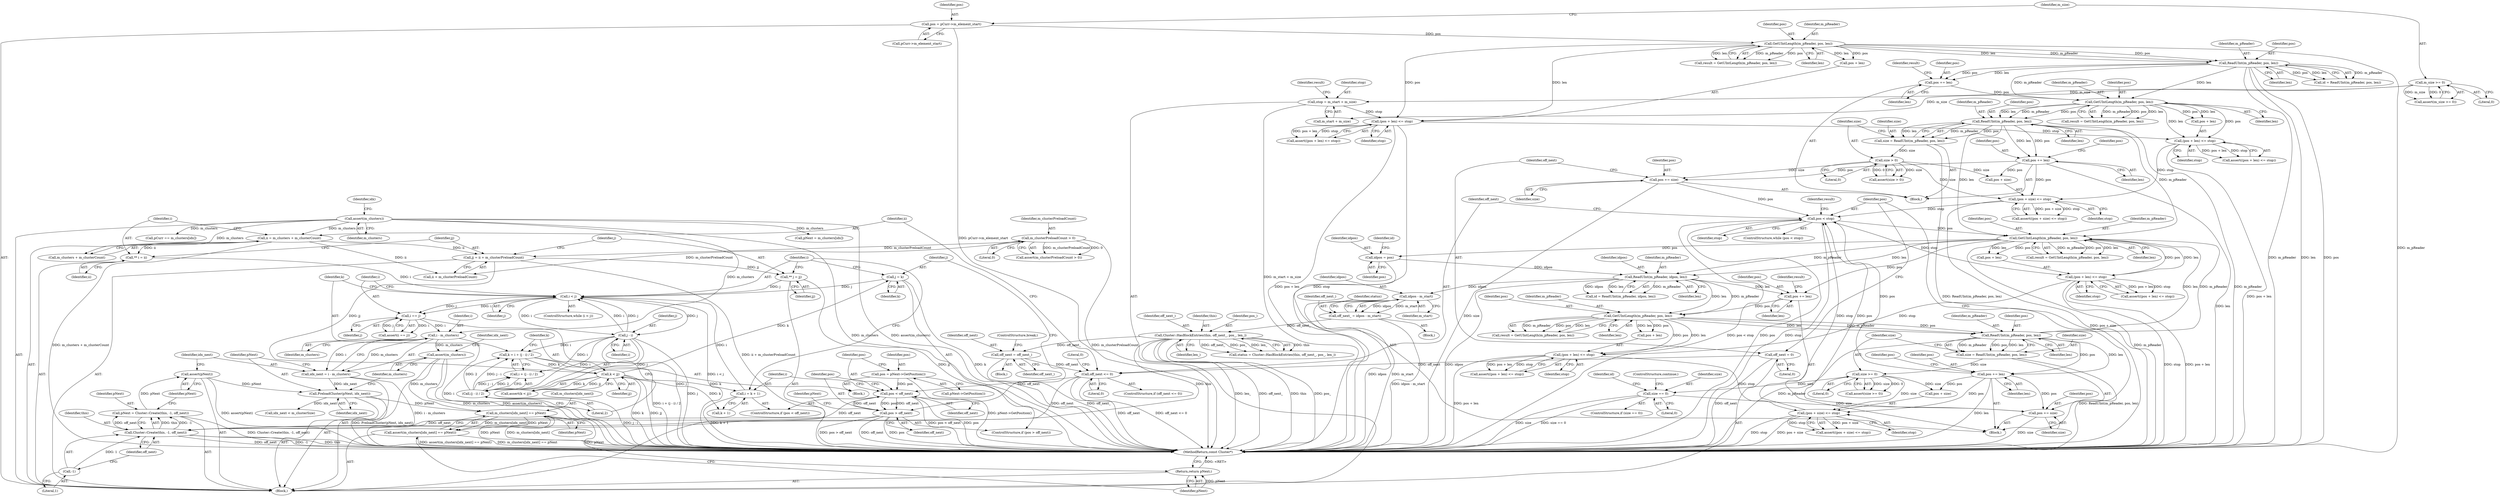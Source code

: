 digraph "0_Android_cc274e2abe8b2a6698a5c47d8aa4bb45f1f9538d_20@array" {
"1000531" [label="(Call,m_clusters[idx_next] == pNext)"];
"1000524" [label="(Call,assert(m_clusters))"];
"1000518" [label="(Call,i - m_clusters)"];
"1000503" [label="(Call,i == j)"];
"1000450" [label="(Call,i < j)"];
"1000437" [label="(Call,** i = ii)"];
"1000431" [label="(Call,ii = m_clusters + m_clusterCount)"];
"1000135" [label="(Call,assert(m_clusters))"];
"1000486" [label="(Call,i = k + 1)"];
"1000464" [label="(Call,k < jj)"];
"1000454" [label="(Call,k = i + (j - i) / 2)"];
"1000459" [label="(Call,j - i)"];
"1000458" [label="(Call,(j - i) / 2)"];
"1000440" [label="(Call,jj = ii + m_clusterPreloadCount)"];
"1000193" [label="(Call,m_clusterPreloadCount > 0)"];
"1000496" [label="(Call,j = k)"];
"1000446" [label="(Call,** j = jj)"];
"1000521" [label="(Call,PreloadCluster(pNext, idx_next))"];
"1000513" [label="(Call,assert(pNext))"];
"1000506" [label="(Call,pNext = Cluster::Create(this, -1, off_next))"];
"1000508" [label="(Call,Cluster::Create(this, -1, off_next))"];
"1000404" [label="(Call,Cluster::HasBlockEntries(this, off_next_, pos_, len_))"];
"1000394" [label="(Call,off_next_ = idpos - m_start)"];
"1000396" [label="(Call,idpos - m_start)"];
"1000336" [label="(Call,ReadUInt(m_pReader, idpos, len))"];
"1000309" [label="(Call,GetUIntLength(m_pReader, pos, len))"];
"1000366" [label="(Call,ReadUInt(m_pReader, pos, len))"];
"1000349" [label="(Call,GetUIntLength(m_pReader, pos, len))"];
"1000344" [label="(Call,pos += len)"];
"1000276" [label="(Call,ReadUInt(m_pReader, pos, len))"];
"1000259" [label="(Call,GetUIntLength(m_pReader, pos, len))"];
"1000240" [label="(Call,ReadUInt(m_pReader, pos, len))"];
"1000217" [label="(Call,GetUIntLength(m_pReader, pos, len))"];
"1000197" [label="(Call,pos = pCurr->m_element_start)"];
"1000254" [label="(Call,pos += len)"];
"1000301" [label="(Call,pos < stop)"];
"1000293" [label="(Call,pos += size)"];
"1000281" [label="(Call,size > 0)"];
"1000274" [label="(Call,size = ReadUInt(m_pReader, pos, len))"];
"1000284" [label="(Call,pos += len)"];
"1000422" [label="(Call,pos += size)"];
"1000384" [label="(Call,size == 0)"];
"1000371" [label="(Call,size >= 0)"];
"1000364" [label="(Call,size = ReadUInt(m_pReader, pos, len))"];
"1000374" [label="(Call,pos += len)"];
"1000288" [label="(Call,(pos + size) <= stop)"];
"1000268" [label="(Call,(pos + len) <= stop)"];
"1000226" [label="(Call,(pos + len) <= stop)"];
"1000207" [label="(Call,stop = m_start + m_size)"];
"1000203" [label="(Call,m_size >= 0)"];
"1000378" [label="(Call,(pos + size) <= stop)"];
"1000358" [label="(Call,(pos + len) <= stop)"];
"1000318" [label="(Call,(pos + len) <= stop)"];
"1000330" [label="(Call,idpos = pos)"];
"1000510" [label="(Call,-1)"];
"1000426" [label="(Call,off_next <= 0)"];
"1000297" [label="(Call,off_next = 0)"];
"1000418" [label="(Call,off_next = off_next_)"];
"1000493" [label="(Call,pos > off_next)"];
"1000483" [label="(Call,pos < off_next)"];
"1000479" [label="(Call,pos = pNext->GetPosition())"];
"1000516" [label="(Call,idx_next = i - m_clusters)"];
"1000530" [label="(Call,assert(m_clusters[idx_next] == pNext))"];
"1000536" [label="(Return,return pNext;)"];
"1000241" [label="(Identifier,m_pReader)"];
"1000243" [label="(Identifier,len)"];
"1000254" [label="(Call,pos += len)"];
"1000498" [label="(Identifier,k)"];
"1000269" [label="(Call,pos + len)"];
"1000482" [label="(ControlStructure,if (pos < off_next))"];
"1000383" [label="(ControlStructure,if (size == 0))"];
"1000494" [label="(Identifier,pos)"];
"1000332" [label="(Identifier,pos)"];
"1000452" [label="(Identifier,j)"];
"1000284" [label="(Call,pos += len)"];
"1000347" [label="(Call,result = GetUIntLength(m_pReader, pos, len))"];
"1000322" [label="(Identifier,stop)"];
"1000256" [label="(Identifier,len)"];
"1000432" [label="(Identifier,ii)"];
"1000481" [label="(Call,pNext->GetPosition())"];
"1000207" [label="(Call,stop = m_start + m_size)"];
"1000495" [label="(Identifier,off_next)"];
"1000442" [label="(Call,ii + m_clusterPreloadCount)"];
"1000262" [label="(Identifier,len)"];
"1000225" [label="(Call,assert((pos + len) <= stop))"];
"1000484" [label="(Identifier,pos)"];
"1000344" [label="(Call,pos += len)"];
"1000404" [label="(Call,Cluster::HasBlockEntries(this, off_next_, pos_, len_))"];
"1000348" [label="(Identifier,result)"];
"1000283" [label="(Literal,0)"];
"1000524" [label="(Call,assert(m_clusters))"];
"1000433" [label="(Call,m_clusters + m_clusterCount)"];
"1000486" [label="(Call,i = k + 1)"];
"1000521" [label="(Call,PreloadCluster(pNext, idx_next))"];
"1000331" [label="(Identifier,idpos)"];
"1000487" [label="(Identifier,i)"];
"1000507" [label="(Identifier,pNext)"];
"1000171" [label="(Call,pNext = m_clusters[idx])"];
"1000463" [label="(Call,assert(k < jj))"];
"1000522" [label="(Identifier,pNext)"];
"1000278" [label="(Identifier,pos)"];
"1000199" [label="(Call,pCurr->m_element_start)"];
"1000518" [label="(Call,i - m_clusters)"];
"1000212" [label="(Block,)"];
"1000289" [label="(Call,pos + size)"];
"1000516" [label="(Call,idx_next = i - m_clusters)"];
"1000455" [label="(Identifier,k)"];
"1000370" [label="(Call,assert(size >= 0))"];
"1000157" [label="(Call,pCurr == m_clusters[idx])"];
"1000337" [label="(Identifier,m_pReader)"];
"1000309" [label="(Call,GetUIntLength(m_pReader, pos, len))"];
"1000127" [label="(Block,)"];
"1000259" [label="(Call,GetUIntLength(m_pReader, pos, len))"];
"1000422" [label="(Call,pos += size)"];
"1000317" [label="(Call,assert((pos + len) <= stop))"];
"1000319" [label="(Call,pos + len)"];
"1000257" [label="(Call,result = GetUIntLength(m_pReader, pos, len))"];
"1000424" [label="(Identifier,size)"];
"1000530" [label="(Call,assert(m_clusters[idx_next] == pNext))"];
"1000371" [label="(Call,size >= 0)"];
"1000311" [label="(Identifier,pos)"];
"1000292" [label="(Identifier,stop)"];
"1000219" [label="(Identifier,pos)"];
"1000275" [label="(Identifier,size)"];
"1000377" [label="(Call,assert((pos + size) <= stop))"];
"1000394" [label="(Call,off_next_ = idpos - m_start)"];
"1000465" [label="(Identifier,k)"];
"1000242" [label="(Identifier,pos)"];
"1000230" [label="(Identifier,stop)"];
"1000450" [label="(Call,i < j)"];
"1000505" [label="(Identifier,j)"];
"1000310" [label="(Identifier,m_pReader)"];
"1000536" [label="(Return,return pNext;)"];
"1000195" [label="(Literal,0)"];
"1000403" [label="(Identifier,status)"];
"1000280" [label="(Call,assert(size > 0))"];
"1000227" [label="(Call,pos + len)"];
"1000446" [label="(Call,** j = jj)"];
"1000501" [label="(Identifier,pNext)"];
"1000508" [label="(Call,Cluster::Create(this, -1, off_next))"];
"1000303" [label="(Identifier,stop)"];
"1000365" [label="(Identifier,size)"];
"1000451" [label="(Identifier,i)"];
"1000398" [label="(Identifier,m_start)"];
"1000205" [label="(Literal,0)"];
"1000407" [label="(Identifier,pos_)"];
"1000419" [label="(Identifier,off_next)"];
"1000519" [label="(Identifier,i)"];
"1000479" [label="(Call,pos = pNext->GetPosition())"];
"1000509" [label="(Identifier,this)"];
"1000466" [label="(Identifier,jj)"];
"1000203" [label="(Call,m_size >= 0)"];
"1000352" [label="(Identifier,len)"];
"1000226" [label="(Call,(pos + len) <= stop)"];
"1000287" [label="(Call,assert((pos + size) <= stop))"];
"1000335" [label="(Identifier,id)"];
"1000440" [label="(Call,jj = ii + m_clusterPreloadCount)"];
"1000459" [label="(Call,j - i)"];
"1000462" [label="(Literal,2)"];
"1000334" [label="(Call,id = ReadUInt(m_pReader, idpos, len))"];
"1000261" [label="(Identifier,pos)"];
"1000358" [label="(Call,(pos + len) <= stop)"];
"1000406" [label="(Identifier,off_next_)"];
"1000304" [label="(Block,)"];
"1000538" [label="(MethodReturn,const Cluster*)"];
"1000302" [label="(Identifier,pos)"];
"1000202" [label="(Call,assert(m_size >= 0))"];
"1000438" [label="(Identifier,i)"];
"1000308" [label="(Identifier,result)"];
"1000216" [label="(Identifier,result)"];
"1000430" [label="(Literal,0)"];
"1000285" [label="(Identifier,pos)"];
"1000367" [label="(Identifier,m_pReader)"];
"1000238" [label="(Call,id = ReadUInt(m_pReader, pos, len))"];
"1000535" [label="(Identifier,pNext)"];
"1000277" [label="(Identifier,m_pReader)"];
"1000504" [label="(Identifier,i)"];
"1000376" [label="(Identifier,len)"];
"1000460" [label="(Identifier,j)"];
"1000268" [label="(Call,(pos + len) <= stop)"];
"1000532" [label="(Call,m_clusters[idx_next])"];
"1000392" [label="(Block,)"];
"1000301" [label="(Call,pos < stop)"];
"1000441" [label="(Identifier,jj)"];
"1000260" [label="(Identifier,m_pReader)"];
"1000397" [label="(Identifier,idpos)"];
"1000345" [label="(Identifier,pos)"];
"1000288" [label="(Call,(pos + size) <= stop)"];
"1000139" [label="(Identifier,idx)"];
"1000380" [label="(Identifier,pos)"];
"1000395" [label="(Identifier,off_next_)"];
"1000307" [label="(Call,result = GetUIntLength(m_pReader, pos, len))"];
"1000318" [label="(Call,(pos + len) <= stop)"];
"1000375" [label="(Identifier,pos)"];
"1000192" [label="(Call,assert(m_clusterPreloadCount > 0))"];
"1000493" [label="(Call,pos > off_next)"];
"1000458" [label="(Call,(j - i) / 2)"];
"1000480" [label="(Identifier,pos)"];
"1000456" [label="(Call,i + (j - i) / 2)"];
"1000385" [label="(Identifier,size)"];
"1000520" [label="(Identifier,m_clusters)"];
"1000198" [label="(Identifier,pos)"];
"1000426" [label="(Call,off_next <= 0)"];
"1000418" [label="(Call,off_next = off_next_)"];
"1000364" [label="(Call,size = ReadUInt(m_pReader, pos, len))"];
"1000208" [label="(Identifier,stop)"];
"1000193" [label="(Call,m_clusterPreloadCount > 0)"];
"1000379" [label="(Call,pos + size)"];
"1000512" [label="(Identifier,off_next)"];
"1000330" [label="(Call,idpos = pos)"];
"1000366" [label="(Call,ReadUInt(m_pReader, pos, len))"];
"1000362" [label="(Identifier,stop)"];
"1000215" [label="(Call,result = GetUIntLength(m_pReader, pos, len))"];
"1000267" [label="(Call,assert((pos + len) <= stop))"];
"1000454" [label="(Call,k = i + (j - i) / 2)"];
"1000453" [label="(Block,)"];
"1000523" [label="(Identifier,idx_next)"];
"1000339" [label="(Identifier,len)"];
"1000368" [label="(Identifier,pos)"];
"1000492" [label="(ControlStructure,if (pos > off_next))"];
"1000511" [label="(Literal,1)"];
"1000537" [label="(Identifier,pNext)"];
"1000217" [label="(Call,GetUIntLength(m_pReader, pos, len))"];
"1000351" [label="(Identifier,pos)"];
"1000295" [label="(Identifier,size)"];
"1000423" [label="(Identifier,pos)"];
"1000417" [label="(Block,)"];
"1000420" [label="(Identifier,off_next_)"];
"1000431" [label="(Call,ii = m_clusters + m_clusterCount)"];
"1000350" [label="(Identifier,m_pReader)"];
"1000135" [label="(Call,assert(m_clusters))"];
"1000497" [label="(Identifier,j)"];
"1000220" [label="(Identifier,len)"];
"1000204" [label="(Identifier,m_size)"];
"1000384" [label="(Call,size == 0)"];
"1000382" [label="(Identifier,stop)"];
"1000390" [label="(Identifier,id)"];
"1000297" [label="(Call,off_next = 0)"];
"1000298" [label="(Identifier,off_next)"];
"1000272" [label="(Identifier,stop)"];
"1000258" [label="(Identifier,result)"];
"1000290" [label="(Identifier,pos)"];
"1000349" [label="(Call,GetUIntLength(m_pReader, pos, len))"];
"1000300" [label="(ControlStructure,while (pos < stop))"];
"1000346" [label="(Identifier,len)"];
"1000531" [label="(Call,m_clusters[idx_next] == pNext)"];
"1000197" [label="(Call,pos = pCurr->m_element_start)"];
"1000281" [label="(Call,size > 0)"];
"1000428" [label="(Literal,0)"];
"1000276" [label="(Call,ReadUInt(m_pReader, pos, len))"];
"1000357" [label="(Call,assert((pos + len) <= stop))"];
"1000299" [label="(Literal,0)"];
"1000373" [label="(Literal,0)"];
"1000525" [label="(Identifier,m_clusters)"];
"1000513" [label="(Call,assert(pNext))"];
"1000194" [label="(Identifier,m_clusterPreloadCount)"];
"1000274" [label="(Call,size = ReadUInt(m_pReader, pos, len))"];
"1000437" [label="(Call,** i = ii)"];
"1000218" [label="(Identifier,m_pReader)"];
"1000293" [label="(Call,pos += size)"];
"1000485" [label="(Identifier,off_next)"];
"1000448" [label="(Identifier,jj)"];
"1000488" [label="(Call,k + 1)"];
"1000387" [label="(ControlStructure,continue;)"];
"1000496" [label="(Call,j = k)"];
"1000464" [label="(Call,k < jj)"];
"1000527" [label="(Call,idx_next < m_clusterSize)"];
"1000336" [label="(Call,ReadUInt(m_pReader, idpos, len))"];
"1000286" [label="(Identifier,len)"];
"1000386" [label="(Literal,0)"];
"1000514" [label="(Identifier,pNext)"];
"1000502" [label="(Call,assert(i == j))"];
"1000517" [label="(Identifier,idx_next)"];
"1000408" [label="(Identifier,len_)"];
"1000279" [label="(Identifier,len)"];
"1000461" [label="(Identifier,i)"];
"1000427" [label="(Identifier,off_next)"];
"1000338" [label="(Identifier,idpos)"];
"1000294" [label="(Identifier,pos)"];
"1000447" [label="(Identifier,j)"];
"1000209" [label="(Call,m_start + m_size)"];
"1000425" [label="(ControlStructure,if (off_next <= 0))"];
"1000369" [label="(Identifier,len)"];
"1000136" [label="(Identifier,m_clusters)"];
"1000374" [label="(Call,pos += len)"];
"1000503" [label="(Call,i == j)"];
"1000506" [label="(Call,pNext = Cluster::Create(this, -1, off_next))"];
"1000372" [label="(Identifier,size)"];
"1000240" [label="(Call,ReadUInt(m_pReader, pos, len))"];
"1000510" [label="(Call,-1)"];
"1000449" [label="(ControlStructure,while (i < j))"];
"1000396" [label="(Call,idpos - m_start)"];
"1000312" [label="(Identifier,len)"];
"1000483" [label="(Call,pos < off_next)"];
"1000402" [label="(Call,status = Cluster::HasBlockEntries(this, off_next_, pos_, len_))"];
"1000282" [label="(Identifier,size)"];
"1000359" [label="(Call,pos + len)"];
"1000439" [label="(Identifier,ii)"];
"1000378" [label="(Call,(pos + size) <= stop)"];
"1000421" [label="(ControlStructure,break;)"];
"1000528" [label="(Identifier,idx_next)"];
"1000405" [label="(Identifier,this)"];
"1000255" [label="(Identifier,pos)"];
"1000531" -> "1000530"  [label="AST: "];
"1000531" -> "1000535"  [label="CFG: "];
"1000532" -> "1000531"  [label="AST: "];
"1000535" -> "1000531"  [label="AST: "];
"1000530" -> "1000531"  [label="CFG: "];
"1000531" -> "1000538"  [label="DDG: pNext"];
"1000531" -> "1000538"  [label="DDG: m_clusters[idx_next]"];
"1000531" -> "1000530"  [label="DDG: m_clusters[idx_next]"];
"1000531" -> "1000530"  [label="DDG: pNext"];
"1000524" -> "1000531"  [label="DDG: m_clusters"];
"1000521" -> "1000531"  [label="DDG: pNext"];
"1000531" -> "1000536"  [label="DDG: pNext"];
"1000524" -> "1000127"  [label="AST: "];
"1000524" -> "1000525"  [label="CFG: "];
"1000525" -> "1000524"  [label="AST: "];
"1000528" -> "1000524"  [label="CFG: "];
"1000524" -> "1000538"  [label="DDG: m_clusters"];
"1000524" -> "1000538"  [label="DDG: assert(m_clusters)"];
"1000518" -> "1000524"  [label="DDG: m_clusters"];
"1000518" -> "1000516"  [label="AST: "];
"1000518" -> "1000520"  [label="CFG: "];
"1000519" -> "1000518"  [label="AST: "];
"1000520" -> "1000518"  [label="AST: "];
"1000516" -> "1000518"  [label="CFG: "];
"1000518" -> "1000538"  [label="DDG: i"];
"1000518" -> "1000516"  [label="DDG: i"];
"1000518" -> "1000516"  [label="DDG: m_clusters"];
"1000503" -> "1000518"  [label="DDG: i"];
"1000135" -> "1000518"  [label="DDG: m_clusters"];
"1000503" -> "1000502"  [label="AST: "];
"1000503" -> "1000505"  [label="CFG: "];
"1000504" -> "1000503"  [label="AST: "];
"1000505" -> "1000503"  [label="AST: "];
"1000502" -> "1000503"  [label="CFG: "];
"1000503" -> "1000538"  [label="DDG: j"];
"1000503" -> "1000502"  [label="DDG: i"];
"1000503" -> "1000502"  [label="DDG: j"];
"1000450" -> "1000503"  [label="DDG: i"];
"1000450" -> "1000503"  [label="DDG: j"];
"1000450" -> "1000449"  [label="AST: "];
"1000450" -> "1000452"  [label="CFG: "];
"1000451" -> "1000450"  [label="AST: "];
"1000452" -> "1000450"  [label="AST: "];
"1000455" -> "1000450"  [label="CFG: "];
"1000504" -> "1000450"  [label="CFG: "];
"1000450" -> "1000538"  [label="DDG: i < j"];
"1000437" -> "1000450"  [label="DDG: i"];
"1000486" -> "1000450"  [label="DDG: i"];
"1000459" -> "1000450"  [label="DDG: i"];
"1000459" -> "1000450"  [label="DDG: j"];
"1000496" -> "1000450"  [label="DDG: j"];
"1000446" -> "1000450"  [label="DDG: j"];
"1000450" -> "1000459"  [label="DDG: j"];
"1000450" -> "1000459"  [label="DDG: i"];
"1000437" -> "1000127"  [label="AST: "];
"1000437" -> "1000439"  [label="CFG: "];
"1000438" -> "1000437"  [label="AST: "];
"1000439" -> "1000437"  [label="AST: "];
"1000441" -> "1000437"  [label="CFG: "];
"1000431" -> "1000437"  [label="DDG: ii"];
"1000431" -> "1000127"  [label="AST: "];
"1000431" -> "1000433"  [label="CFG: "];
"1000432" -> "1000431"  [label="AST: "];
"1000433" -> "1000431"  [label="AST: "];
"1000438" -> "1000431"  [label="CFG: "];
"1000431" -> "1000538"  [label="DDG: m_clusters + m_clusterCount"];
"1000135" -> "1000431"  [label="DDG: m_clusters"];
"1000431" -> "1000440"  [label="DDG: ii"];
"1000431" -> "1000442"  [label="DDG: ii"];
"1000135" -> "1000127"  [label="AST: "];
"1000135" -> "1000136"  [label="CFG: "];
"1000136" -> "1000135"  [label="AST: "];
"1000139" -> "1000135"  [label="CFG: "];
"1000135" -> "1000538"  [label="DDG: assert(m_clusters)"];
"1000135" -> "1000538"  [label="DDG: m_clusters"];
"1000135" -> "1000157"  [label="DDG: m_clusters"];
"1000135" -> "1000171"  [label="DDG: m_clusters"];
"1000135" -> "1000433"  [label="DDG: m_clusters"];
"1000486" -> "1000482"  [label="AST: "];
"1000486" -> "1000488"  [label="CFG: "];
"1000487" -> "1000486"  [label="AST: "];
"1000488" -> "1000486"  [label="AST: "];
"1000451" -> "1000486"  [label="CFG: "];
"1000486" -> "1000538"  [label="DDG: k + 1"];
"1000464" -> "1000486"  [label="DDG: k"];
"1000464" -> "1000463"  [label="AST: "];
"1000464" -> "1000466"  [label="CFG: "];
"1000465" -> "1000464"  [label="AST: "];
"1000466" -> "1000464"  [label="AST: "];
"1000463" -> "1000464"  [label="CFG: "];
"1000464" -> "1000538"  [label="DDG: k"];
"1000464" -> "1000538"  [label="DDG: jj"];
"1000464" -> "1000463"  [label="DDG: k"];
"1000464" -> "1000463"  [label="DDG: jj"];
"1000454" -> "1000464"  [label="DDG: k"];
"1000440" -> "1000464"  [label="DDG: jj"];
"1000464" -> "1000488"  [label="DDG: k"];
"1000464" -> "1000496"  [label="DDG: k"];
"1000454" -> "1000453"  [label="AST: "];
"1000454" -> "1000456"  [label="CFG: "];
"1000455" -> "1000454"  [label="AST: "];
"1000456" -> "1000454"  [label="AST: "];
"1000465" -> "1000454"  [label="CFG: "];
"1000454" -> "1000538"  [label="DDG: i + (j - i) / 2"];
"1000459" -> "1000454"  [label="DDG: i"];
"1000458" -> "1000454"  [label="DDG: j - i"];
"1000458" -> "1000454"  [label="DDG: 2"];
"1000459" -> "1000458"  [label="AST: "];
"1000459" -> "1000461"  [label="CFG: "];
"1000460" -> "1000459"  [label="AST: "];
"1000461" -> "1000459"  [label="AST: "];
"1000462" -> "1000459"  [label="CFG: "];
"1000459" -> "1000538"  [label="DDG: j"];
"1000459" -> "1000456"  [label="DDG: i"];
"1000459" -> "1000458"  [label="DDG: j"];
"1000459" -> "1000458"  [label="DDG: i"];
"1000458" -> "1000456"  [label="AST: "];
"1000458" -> "1000462"  [label="CFG: "];
"1000462" -> "1000458"  [label="AST: "];
"1000456" -> "1000458"  [label="CFG: "];
"1000458" -> "1000538"  [label="DDG: j - i"];
"1000458" -> "1000456"  [label="DDG: j - i"];
"1000458" -> "1000456"  [label="DDG: 2"];
"1000440" -> "1000127"  [label="AST: "];
"1000440" -> "1000442"  [label="CFG: "];
"1000441" -> "1000440"  [label="AST: "];
"1000442" -> "1000440"  [label="AST: "];
"1000447" -> "1000440"  [label="CFG: "];
"1000440" -> "1000538"  [label="DDG: ii + m_clusterPreloadCount"];
"1000193" -> "1000440"  [label="DDG: m_clusterPreloadCount"];
"1000440" -> "1000446"  [label="DDG: jj"];
"1000193" -> "1000192"  [label="AST: "];
"1000193" -> "1000195"  [label="CFG: "];
"1000194" -> "1000193"  [label="AST: "];
"1000195" -> "1000193"  [label="AST: "];
"1000192" -> "1000193"  [label="CFG: "];
"1000193" -> "1000538"  [label="DDG: m_clusterPreloadCount"];
"1000193" -> "1000192"  [label="DDG: m_clusterPreloadCount"];
"1000193" -> "1000192"  [label="DDG: 0"];
"1000193" -> "1000442"  [label="DDG: m_clusterPreloadCount"];
"1000496" -> "1000492"  [label="AST: "];
"1000496" -> "1000498"  [label="CFG: "];
"1000497" -> "1000496"  [label="AST: "];
"1000498" -> "1000496"  [label="AST: "];
"1000451" -> "1000496"  [label="CFG: "];
"1000496" -> "1000538"  [label="DDG: k"];
"1000446" -> "1000127"  [label="AST: "];
"1000446" -> "1000448"  [label="CFG: "];
"1000447" -> "1000446"  [label="AST: "];
"1000448" -> "1000446"  [label="AST: "];
"1000451" -> "1000446"  [label="CFG: "];
"1000446" -> "1000538"  [label="DDG: jj"];
"1000521" -> "1000127"  [label="AST: "];
"1000521" -> "1000523"  [label="CFG: "];
"1000522" -> "1000521"  [label="AST: "];
"1000523" -> "1000521"  [label="AST: "];
"1000525" -> "1000521"  [label="CFG: "];
"1000521" -> "1000538"  [label="DDG: PreloadCluster(pNext, idx_next)"];
"1000513" -> "1000521"  [label="DDG: pNext"];
"1000516" -> "1000521"  [label="DDG: idx_next"];
"1000521" -> "1000527"  [label="DDG: idx_next"];
"1000513" -> "1000127"  [label="AST: "];
"1000513" -> "1000514"  [label="CFG: "];
"1000514" -> "1000513"  [label="AST: "];
"1000517" -> "1000513"  [label="CFG: "];
"1000513" -> "1000538"  [label="DDG: assert(pNext)"];
"1000506" -> "1000513"  [label="DDG: pNext"];
"1000506" -> "1000127"  [label="AST: "];
"1000506" -> "1000508"  [label="CFG: "];
"1000507" -> "1000506"  [label="AST: "];
"1000508" -> "1000506"  [label="AST: "];
"1000514" -> "1000506"  [label="CFG: "];
"1000506" -> "1000538"  [label="DDG: Cluster::Create(this, -1, off_next)"];
"1000508" -> "1000506"  [label="DDG: this"];
"1000508" -> "1000506"  [label="DDG: -1"];
"1000508" -> "1000506"  [label="DDG: off_next"];
"1000508" -> "1000512"  [label="CFG: "];
"1000509" -> "1000508"  [label="AST: "];
"1000510" -> "1000508"  [label="AST: "];
"1000512" -> "1000508"  [label="AST: "];
"1000508" -> "1000538"  [label="DDG: this"];
"1000508" -> "1000538"  [label="DDG: off_next"];
"1000508" -> "1000538"  [label="DDG: -1"];
"1000404" -> "1000508"  [label="DDG: this"];
"1000510" -> "1000508"  [label="DDG: 1"];
"1000426" -> "1000508"  [label="DDG: off_next"];
"1000493" -> "1000508"  [label="DDG: off_next"];
"1000483" -> "1000508"  [label="DDG: off_next"];
"1000404" -> "1000402"  [label="AST: "];
"1000404" -> "1000408"  [label="CFG: "];
"1000405" -> "1000404"  [label="AST: "];
"1000406" -> "1000404"  [label="AST: "];
"1000407" -> "1000404"  [label="AST: "];
"1000408" -> "1000404"  [label="AST: "];
"1000402" -> "1000404"  [label="CFG: "];
"1000404" -> "1000538"  [label="DDG: this"];
"1000404" -> "1000538"  [label="DDG: pos_"];
"1000404" -> "1000538"  [label="DDG: len_"];
"1000404" -> "1000538"  [label="DDG: off_next_"];
"1000404" -> "1000402"  [label="DDG: this"];
"1000404" -> "1000402"  [label="DDG: off_next_"];
"1000404" -> "1000402"  [label="DDG: pos_"];
"1000404" -> "1000402"  [label="DDG: len_"];
"1000394" -> "1000404"  [label="DDG: off_next_"];
"1000404" -> "1000418"  [label="DDG: off_next_"];
"1000394" -> "1000392"  [label="AST: "];
"1000394" -> "1000396"  [label="CFG: "];
"1000395" -> "1000394"  [label="AST: "];
"1000396" -> "1000394"  [label="AST: "];
"1000403" -> "1000394"  [label="CFG: "];
"1000394" -> "1000538"  [label="DDG: idpos - m_start"];
"1000396" -> "1000394"  [label="DDG: idpos"];
"1000396" -> "1000394"  [label="DDG: m_start"];
"1000396" -> "1000398"  [label="CFG: "];
"1000397" -> "1000396"  [label="AST: "];
"1000398" -> "1000396"  [label="AST: "];
"1000396" -> "1000538"  [label="DDG: idpos"];
"1000396" -> "1000538"  [label="DDG: m_start"];
"1000336" -> "1000396"  [label="DDG: idpos"];
"1000336" -> "1000334"  [label="AST: "];
"1000336" -> "1000339"  [label="CFG: "];
"1000337" -> "1000336"  [label="AST: "];
"1000338" -> "1000336"  [label="AST: "];
"1000339" -> "1000336"  [label="AST: "];
"1000334" -> "1000336"  [label="CFG: "];
"1000336" -> "1000538"  [label="DDG: idpos"];
"1000336" -> "1000334"  [label="DDG: m_pReader"];
"1000336" -> "1000334"  [label="DDG: idpos"];
"1000336" -> "1000334"  [label="DDG: len"];
"1000309" -> "1000336"  [label="DDG: m_pReader"];
"1000309" -> "1000336"  [label="DDG: len"];
"1000330" -> "1000336"  [label="DDG: idpos"];
"1000336" -> "1000344"  [label="DDG: len"];
"1000336" -> "1000349"  [label="DDG: m_pReader"];
"1000336" -> "1000349"  [label="DDG: len"];
"1000309" -> "1000307"  [label="AST: "];
"1000309" -> "1000312"  [label="CFG: "];
"1000310" -> "1000309"  [label="AST: "];
"1000311" -> "1000309"  [label="AST: "];
"1000312" -> "1000309"  [label="AST: "];
"1000307" -> "1000309"  [label="CFG: "];
"1000309" -> "1000538"  [label="DDG: m_pReader"];
"1000309" -> "1000307"  [label="DDG: m_pReader"];
"1000309" -> "1000307"  [label="DDG: pos"];
"1000309" -> "1000307"  [label="DDG: len"];
"1000366" -> "1000309"  [label="DDG: m_pReader"];
"1000366" -> "1000309"  [label="DDG: len"];
"1000276" -> "1000309"  [label="DDG: m_pReader"];
"1000276" -> "1000309"  [label="DDG: len"];
"1000301" -> "1000309"  [label="DDG: pos"];
"1000309" -> "1000318"  [label="DDG: pos"];
"1000309" -> "1000318"  [label="DDG: len"];
"1000309" -> "1000319"  [label="DDG: pos"];
"1000309" -> "1000319"  [label="DDG: len"];
"1000309" -> "1000330"  [label="DDG: pos"];
"1000309" -> "1000344"  [label="DDG: pos"];
"1000366" -> "1000364"  [label="AST: "];
"1000366" -> "1000369"  [label="CFG: "];
"1000367" -> "1000366"  [label="AST: "];
"1000368" -> "1000366"  [label="AST: "];
"1000369" -> "1000366"  [label="AST: "];
"1000364" -> "1000366"  [label="CFG: "];
"1000366" -> "1000538"  [label="DDG: m_pReader"];
"1000366" -> "1000364"  [label="DDG: m_pReader"];
"1000366" -> "1000364"  [label="DDG: pos"];
"1000366" -> "1000364"  [label="DDG: len"];
"1000349" -> "1000366"  [label="DDG: m_pReader"];
"1000349" -> "1000366"  [label="DDG: pos"];
"1000349" -> "1000366"  [label="DDG: len"];
"1000366" -> "1000374"  [label="DDG: len"];
"1000366" -> "1000374"  [label="DDG: pos"];
"1000349" -> "1000347"  [label="AST: "];
"1000349" -> "1000352"  [label="CFG: "];
"1000350" -> "1000349"  [label="AST: "];
"1000351" -> "1000349"  [label="AST: "];
"1000352" -> "1000349"  [label="AST: "];
"1000347" -> "1000349"  [label="CFG: "];
"1000349" -> "1000347"  [label="DDG: m_pReader"];
"1000349" -> "1000347"  [label="DDG: pos"];
"1000349" -> "1000347"  [label="DDG: len"];
"1000344" -> "1000349"  [label="DDG: pos"];
"1000349" -> "1000358"  [label="DDG: pos"];
"1000349" -> "1000358"  [label="DDG: len"];
"1000349" -> "1000359"  [label="DDG: pos"];
"1000349" -> "1000359"  [label="DDG: len"];
"1000344" -> "1000304"  [label="AST: "];
"1000344" -> "1000346"  [label="CFG: "];
"1000345" -> "1000344"  [label="AST: "];
"1000346" -> "1000344"  [label="AST: "];
"1000348" -> "1000344"  [label="CFG: "];
"1000276" -> "1000274"  [label="AST: "];
"1000276" -> "1000279"  [label="CFG: "];
"1000277" -> "1000276"  [label="AST: "];
"1000278" -> "1000276"  [label="AST: "];
"1000279" -> "1000276"  [label="AST: "];
"1000274" -> "1000276"  [label="CFG: "];
"1000276" -> "1000538"  [label="DDG: m_pReader"];
"1000276" -> "1000274"  [label="DDG: m_pReader"];
"1000276" -> "1000274"  [label="DDG: pos"];
"1000276" -> "1000274"  [label="DDG: len"];
"1000259" -> "1000276"  [label="DDG: m_pReader"];
"1000259" -> "1000276"  [label="DDG: pos"];
"1000259" -> "1000276"  [label="DDG: len"];
"1000276" -> "1000284"  [label="DDG: len"];
"1000276" -> "1000284"  [label="DDG: pos"];
"1000259" -> "1000257"  [label="AST: "];
"1000259" -> "1000262"  [label="CFG: "];
"1000260" -> "1000259"  [label="AST: "];
"1000261" -> "1000259"  [label="AST: "];
"1000262" -> "1000259"  [label="AST: "];
"1000257" -> "1000259"  [label="CFG: "];
"1000259" -> "1000257"  [label="DDG: m_pReader"];
"1000259" -> "1000257"  [label="DDG: pos"];
"1000259" -> "1000257"  [label="DDG: len"];
"1000240" -> "1000259"  [label="DDG: m_pReader"];
"1000240" -> "1000259"  [label="DDG: len"];
"1000254" -> "1000259"  [label="DDG: pos"];
"1000259" -> "1000268"  [label="DDG: pos"];
"1000259" -> "1000268"  [label="DDG: len"];
"1000259" -> "1000269"  [label="DDG: pos"];
"1000259" -> "1000269"  [label="DDG: len"];
"1000240" -> "1000238"  [label="AST: "];
"1000240" -> "1000243"  [label="CFG: "];
"1000241" -> "1000240"  [label="AST: "];
"1000242" -> "1000240"  [label="AST: "];
"1000243" -> "1000240"  [label="AST: "];
"1000238" -> "1000240"  [label="CFG: "];
"1000240" -> "1000538"  [label="DDG: pos"];
"1000240" -> "1000538"  [label="DDG: m_pReader"];
"1000240" -> "1000538"  [label="DDG: len"];
"1000240" -> "1000238"  [label="DDG: m_pReader"];
"1000240" -> "1000238"  [label="DDG: pos"];
"1000240" -> "1000238"  [label="DDG: len"];
"1000217" -> "1000240"  [label="DDG: m_pReader"];
"1000217" -> "1000240"  [label="DDG: pos"];
"1000217" -> "1000240"  [label="DDG: len"];
"1000240" -> "1000254"  [label="DDG: len"];
"1000240" -> "1000254"  [label="DDG: pos"];
"1000217" -> "1000215"  [label="AST: "];
"1000217" -> "1000220"  [label="CFG: "];
"1000218" -> "1000217"  [label="AST: "];
"1000219" -> "1000217"  [label="AST: "];
"1000220" -> "1000217"  [label="AST: "];
"1000215" -> "1000217"  [label="CFG: "];
"1000217" -> "1000538"  [label="DDG: m_pReader"];
"1000217" -> "1000215"  [label="DDG: m_pReader"];
"1000217" -> "1000215"  [label="DDG: pos"];
"1000217" -> "1000215"  [label="DDG: len"];
"1000197" -> "1000217"  [label="DDG: pos"];
"1000217" -> "1000226"  [label="DDG: pos"];
"1000217" -> "1000226"  [label="DDG: len"];
"1000217" -> "1000227"  [label="DDG: pos"];
"1000217" -> "1000227"  [label="DDG: len"];
"1000197" -> "1000127"  [label="AST: "];
"1000197" -> "1000199"  [label="CFG: "];
"1000198" -> "1000197"  [label="AST: "];
"1000199" -> "1000197"  [label="AST: "];
"1000204" -> "1000197"  [label="CFG: "];
"1000197" -> "1000538"  [label="DDG: pCurr->m_element_start"];
"1000254" -> "1000212"  [label="AST: "];
"1000254" -> "1000256"  [label="CFG: "];
"1000255" -> "1000254"  [label="AST: "];
"1000256" -> "1000254"  [label="AST: "];
"1000258" -> "1000254"  [label="CFG: "];
"1000301" -> "1000300"  [label="AST: "];
"1000301" -> "1000303"  [label="CFG: "];
"1000302" -> "1000301"  [label="AST: "];
"1000303" -> "1000301"  [label="AST: "];
"1000308" -> "1000301"  [label="CFG: "];
"1000427" -> "1000301"  [label="CFG: "];
"1000301" -> "1000538"  [label="DDG: stop"];
"1000301" -> "1000538"  [label="DDG: pos < stop"];
"1000301" -> "1000538"  [label="DDG: pos"];
"1000293" -> "1000301"  [label="DDG: pos"];
"1000422" -> "1000301"  [label="DDG: pos"];
"1000374" -> "1000301"  [label="DDG: pos"];
"1000288" -> "1000301"  [label="DDG: stop"];
"1000378" -> "1000301"  [label="DDG: stop"];
"1000301" -> "1000318"  [label="DDG: stop"];
"1000293" -> "1000212"  [label="AST: "];
"1000293" -> "1000295"  [label="CFG: "];
"1000294" -> "1000293"  [label="AST: "];
"1000295" -> "1000293"  [label="AST: "];
"1000298" -> "1000293"  [label="CFG: "];
"1000293" -> "1000538"  [label="DDG: size"];
"1000281" -> "1000293"  [label="DDG: size"];
"1000284" -> "1000293"  [label="DDG: pos"];
"1000281" -> "1000280"  [label="AST: "];
"1000281" -> "1000283"  [label="CFG: "];
"1000282" -> "1000281"  [label="AST: "];
"1000283" -> "1000281"  [label="AST: "];
"1000280" -> "1000281"  [label="CFG: "];
"1000281" -> "1000280"  [label="DDG: size"];
"1000281" -> "1000280"  [label="DDG: 0"];
"1000274" -> "1000281"  [label="DDG: size"];
"1000281" -> "1000288"  [label="DDG: size"];
"1000281" -> "1000289"  [label="DDG: size"];
"1000274" -> "1000212"  [label="AST: "];
"1000275" -> "1000274"  [label="AST: "];
"1000282" -> "1000274"  [label="CFG: "];
"1000274" -> "1000538"  [label="DDG: ReadUInt(m_pReader, pos, len)"];
"1000284" -> "1000212"  [label="AST: "];
"1000284" -> "1000286"  [label="CFG: "];
"1000285" -> "1000284"  [label="AST: "];
"1000286" -> "1000284"  [label="AST: "];
"1000290" -> "1000284"  [label="CFG: "];
"1000284" -> "1000538"  [label="DDG: len"];
"1000284" -> "1000288"  [label="DDG: pos"];
"1000284" -> "1000289"  [label="DDG: pos"];
"1000422" -> "1000304"  [label="AST: "];
"1000422" -> "1000424"  [label="CFG: "];
"1000423" -> "1000422"  [label="AST: "];
"1000424" -> "1000422"  [label="AST: "];
"1000302" -> "1000422"  [label="CFG: "];
"1000422" -> "1000538"  [label="DDG: size"];
"1000384" -> "1000422"  [label="DDG: size"];
"1000374" -> "1000422"  [label="DDG: pos"];
"1000384" -> "1000383"  [label="AST: "];
"1000384" -> "1000386"  [label="CFG: "];
"1000385" -> "1000384"  [label="AST: "];
"1000386" -> "1000384"  [label="AST: "];
"1000387" -> "1000384"  [label="CFG: "];
"1000390" -> "1000384"  [label="CFG: "];
"1000384" -> "1000538"  [label="DDG: size == 0"];
"1000384" -> "1000538"  [label="DDG: size"];
"1000371" -> "1000384"  [label="DDG: size"];
"1000371" -> "1000370"  [label="AST: "];
"1000371" -> "1000373"  [label="CFG: "];
"1000372" -> "1000371"  [label="AST: "];
"1000373" -> "1000371"  [label="AST: "];
"1000370" -> "1000371"  [label="CFG: "];
"1000371" -> "1000370"  [label="DDG: size"];
"1000371" -> "1000370"  [label="DDG: 0"];
"1000364" -> "1000371"  [label="DDG: size"];
"1000371" -> "1000378"  [label="DDG: size"];
"1000371" -> "1000379"  [label="DDG: size"];
"1000364" -> "1000304"  [label="AST: "];
"1000365" -> "1000364"  [label="AST: "];
"1000372" -> "1000364"  [label="CFG: "];
"1000364" -> "1000538"  [label="DDG: ReadUInt(m_pReader, pos, len)"];
"1000374" -> "1000304"  [label="AST: "];
"1000374" -> "1000376"  [label="CFG: "];
"1000375" -> "1000374"  [label="AST: "];
"1000376" -> "1000374"  [label="AST: "];
"1000380" -> "1000374"  [label="CFG: "];
"1000374" -> "1000538"  [label="DDG: len"];
"1000374" -> "1000378"  [label="DDG: pos"];
"1000374" -> "1000379"  [label="DDG: pos"];
"1000288" -> "1000287"  [label="AST: "];
"1000288" -> "1000292"  [label="CFG: "];
"1000289" -> "1000288"  [label="AST: "];
"1000292" -> "1000288"  [label="AST: "];
"1000287" -> "1000288"  [label="CFG: "];
"1000288" -> "1000538"  [label="DDG: pos + size"];
"1000288" -> "1000287"  [label="DDG: pos + size"];
"1000288" -> "1000287"  [label="DDG: stop"];
"1000268" -> "1000288"  [label="DDG: stop"];
"1000268" -> "1000267"  [label="AST: "];
"1000268" -> "1000272"  [label="CFG: "];
"1000269" -> "1000268"  [label="AST: "];
"1000272" -> "1000268"  [label="AST: "];
"1000267" -> "1000268"  [label="CFG: "];
"1000268" -> "1000538"  [label="DDG: pos + len"];
"1000268" -> "1000267"  [label="DDG: pos + len"];
"1000268" -> "1000267"  [label="DDG: stop"];
"1000226" -> "1000268"  [label="DDG: stop"];
"1000226" -> "1000225"  [label="AST: "];
"1000226" -> "1000230"  [label="CFG: "];
"1000227" -> "1000226"  [label="AST: "];
"1000230" -> "1000226"  [label="AST: "];
"1000225" -> "1000226"  [label="CFG: "];
"1000226" -> "1000538"  [label="DDG: pos + len"];
"1000226" -> "1000538"  [label="DDG: stop"];
"1000226" -> "1000225"  [label="DDG: pos + len"];
"1000226" -> "1000225"  [label="DDG: stop"];
"1000207" -> "1000226"  [label="DDG: stop"];
"1000207" -> "1000127"  [label="AST: "];
"1000207" -> "1000209"  [label="CFG: "];
"1000208" -> "1000207"  [label="AST: "];
"1000209" -> "1000207"  [label="AST: "];
"1000216" -> "1000207"  [label="CFG: "];
"1000207" -> "1000538"  [label="DDG: m_start + m_size"];
"1000203" -> "1000207"  [label="DDG: m_size"];
"1000203" -> "1000202"  [label="AST: "];
"1000203" -> "1000205"  [label="CFG: "];
"1000204" -> "1000203"  [label="AST: "];
"1000205" -> "1000203"  [label="AST: "];
"1000202" -> "1000203"  [label="CFG: "];
"1000203" -> "1000202"  [label="DDG: m_size"];
"1000203" -> "1000202"  [label="DDG: 0"];
"1000203" -> "1000209"  [label="DDG: m_size"];
"1000378" -> "1000377"  [label="AST: "];
"1000378" -> "1000382"  [label="CFG: "];
"1000379" -> "1000378"  [label="AST: "];
"1000382" -> "1000378"  [label="AST: "];
"1000377" -> "1000378"  [label="CFG: "];
"1000378" -> "1000538"  [label="DDG: pos + size"];
"1000378" -> "1000538"  [label="DDG: stop"];
"1000378" -> "1000377"  [label="DDG: pos + size"];
"1000378" -> "1000377"  [label="DDG: stop"];
"1000358" -> "1000378"  [label="DDG: stop"];
"1000358" -> "1000357"  [label="AST: "];
"1000358" -> "1000362"  [label="CFG: "];
"1000359" -> "1000358"  [label="AST: "];
"1000362" -> "1000358"  [label="AST: "];
"1000357" -> "1000358"  [label="CFG: "];
"1000358" -> "1000538"  [label="DDG: pos + len"];
"1000358" -> "1000357"  [label="DDG: pos + len"];
"1000358" -> "1000357"  [label="DDG: stop"];
"1000318" -> "1000358"  [label="DDG: stop"];
"1000318" -> "1000317"  [label="AST: "];
"1000318" -> "1000322"  [label="CFG: "];
"1000319" -> "1000318"  [label="AST: "];
"1000322" -> "1000318"  [label="AST: "];
"1000317" -> "1000318"  [label="CFG: "];
"1000318" -> "1000538"  [label="DDG: pos + len"];
"1000318" -> "1000538"  [label="DDG: stop"];
"1000318" -> "1000317"  [label="DDG: pos + len"];
"1000318" -> "1000317"  [label="DDG: stop"];
"1000330" -> "1000304"  [label="AST: "];
"1000330" -> "1000332"  [label="CFG: "];
"1000331" -> "1000330"  [label="AST: "];
"1000332" -> "1000330"  [label="AST: "];
"1000335" -> "1000330"  [label="CFG: "];
"1000510" -> "1000511"  [label="CFG: "];
"1000511" -> "1000510"  [label="AST: "];
"1000512" -> "1000510"  [label="CFG: "];
"1000426" -> "1000425"  [label="AST: "];
"1000426" -> "1000428"  [label="CFG: "];
"1000427" -> "1000426"  [label="AST: "];
"1000428" -> "1000426"  [label="AST: "];
"1000430" -> "1000426"  [label="CFG: "];
"1000432" -> "1000426"  [label="CFG: "];
"1000426" -> "1000538"  [label="DDG: off_next"];
"1000426" -> "1000538"  [label="DDG: off_next <= 0"];
"1000297" -> "1000426"  [label="DDG: off_next"];
"1000418" -> "1000426"  [label="DDG: off_next"];
"1000426" -> "1000483"  [label="DDG: off_next"];
"1000297" -> "1000127"  [label="AST: "];
"1000297" -> "1000299"  [label="CFG: "];
"1000298" -> "1000297"  [label="AST: "];
"1000299" -> "1000297"  [label="AST: "];
"1000302" -> "1000297"  [label="CFG: "];
"1000297" -> "1000538"  [label="DDG: off_next"];
"1000418" -> "1000417"  [label="AST: "];
"1000418" -> "1000420"  [label="CFG: "];
"1000419" -> "1000418"  [label="AST: "];
"1000420" -> "1000418"  [label="AST: "];
"1000421" -> "1000418"  [label="CFG: "];
"1000418" -> "1000538"  [label="DDG: off_next_"];
"1000493" -> "1000492"  [label="AST: "];
"1000493" -> "1000495"  [label="CFG: "];
"1000494" -> "1000493"  [label="AST: "];
"1000495" -> "1000493"  [label="AST: "];
"1000497" -> "1000493"  [label="CFG: "];
"1000501" -> "1000493"  [label="CFG: "];
"1000493" -> "1000538"  [label="DDG: pos"];
"1000493" -> "1000538"  [label="DDG: pos > off_next"];
"1000493" -> "1000538"  [label="DDG: off_next"];
"1000493" -> "1000483"  [label="DDG: off_next"];
"1000483" -> "1000493"  [label="DDG: pos"];
"1000483" -> "1000493"  [label="DDG: off_next"];
"1000483" -> "1000482"  [label="AST: "];
"1000483" -> "1000485"  [label="CFG: "];
"1000484" -> "1000483"  [label="AST: "];
"1000485" -> "1000483"  [label="AST: "];
"1000487" -> "1000483"  [label="CFG: "];
"1000494" -> "1000483"  [label="CFG: "];
"1000483" -> "1000538"  [label="DDG: pos < off_next"];
"1000483" -> "1000538"  [label="DDG: pos"];
"1000479" -> "1000483"  [label="DDG: pos"];
"1000479" -> "1000453"  [label="AST: "];
"1000479" -> "1000481"  [label="CFG: "];
"1000480" -> "1000479"  [label="AST: "];
"1000481" -> "1000479"  [label="AST: "];
"1000484" -> "1000479"  [label="CFG: "];
"1000479" -> "1000538"  [label="DDG: pNext->GetPosition()"];
"1000516" -> "1000127"  [label="AST: "];
"1000517" -> "1000516"  [label="AST: "];
"1000522" -> "1000516"  [label="CFG: "];
"1000516" -> "1000538"  [label="DDG: i - m_clusters"];
"1000530" -> "1000127"  [label="AST: "];
"1000537" -> "1000530"  [label="CFG: "];
"1000530" -> "1000538"  [label="DDG: m_clusters[idx_next] == pNext"];
"1000530" -> "1000538"  [label="DDG: assert(m_clusters[idx_next] == pNext)"];
"1000536" -> "1000127"  [label="AST: "];
"1000536" -> "1000537"  [label="CFG: "];
"1000537" -> "1000536"  [label="AST: "];
"1000538" -> "1000536"  [label="CFG: "];
"1000536" -> "1000538"  [label="DDG: <RET>"];
"1000537" -> "1000536"  [label="DDG: pNext"];
}
